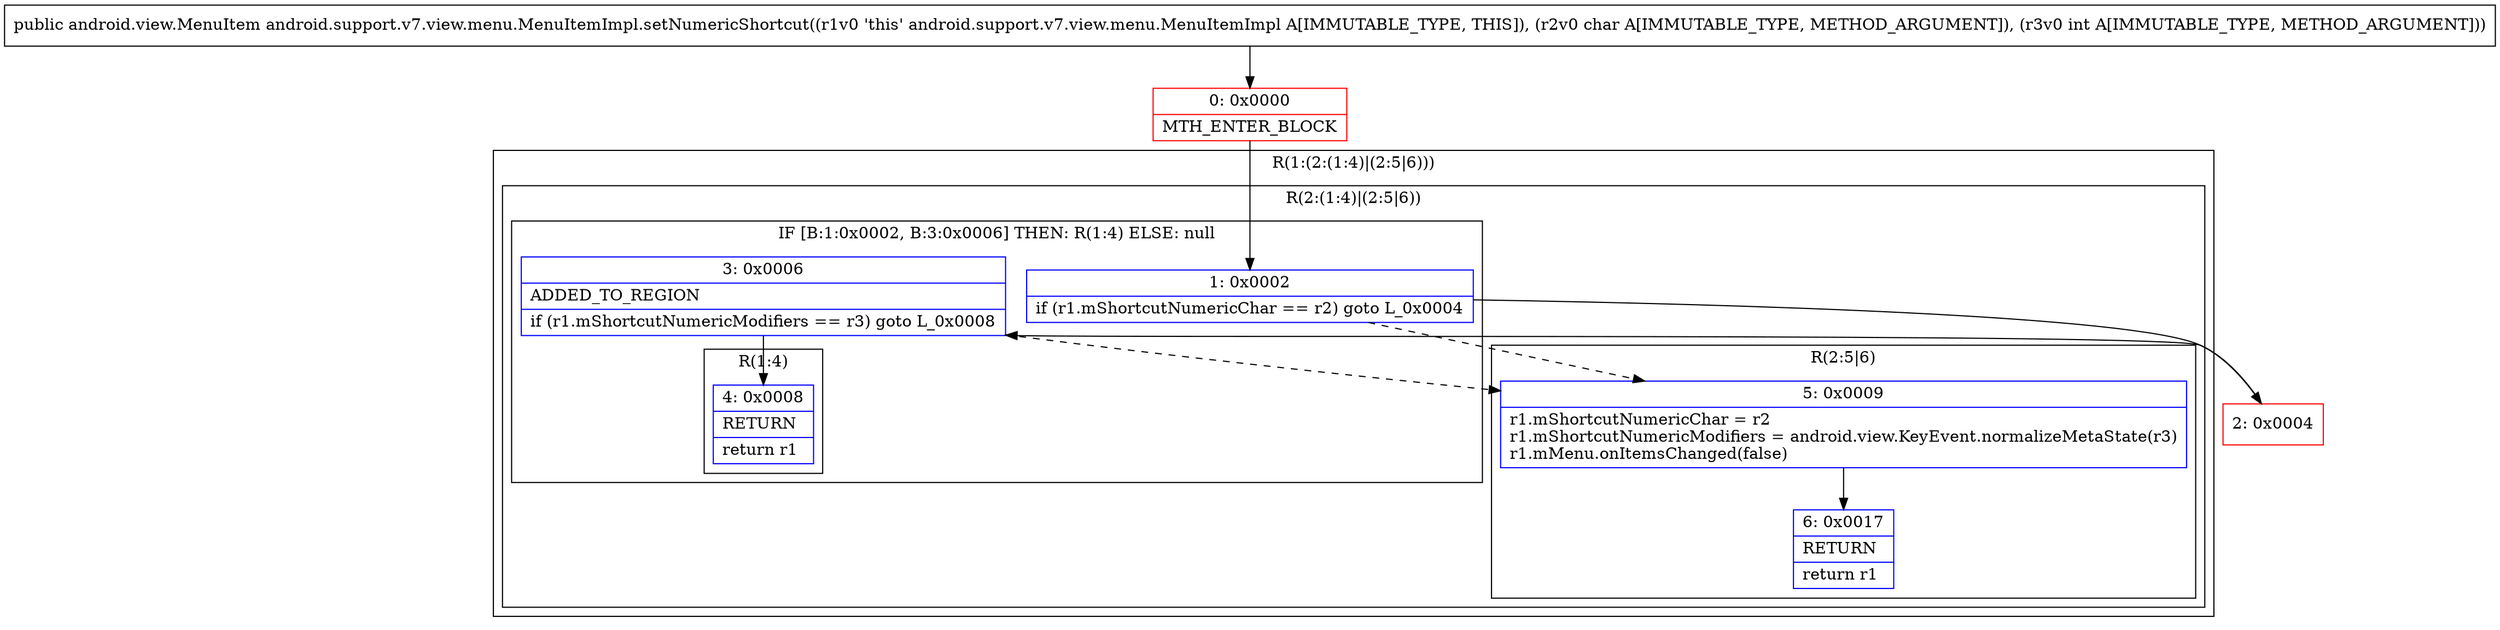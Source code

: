 digraph "CFG forandroid.support.v7.view.menu.MenuItemImpl.setNumericShortcut(CI)Landroid\/view\/MenuItem;" {
subgraph cluster_Region_1110623264 {
label = "R(1:(2:(1:4)|(2:5|6)))";
node [shape=record,color=blue];
subgraph cluster_Region_935789846 {
label = "R(2:(1:4)|(2:5|6))";
node [shape=record,color=blue];
subgraph cluster_IfRegion_1976793464 {
label = "IF [B:1:0x0002, B:3:0x0006] THEN: R(1:4) ELSE: null";
node [shape=record,color=blue];
Node_1 [shape=record,label="{1\:\ 0x0002|if (r1.mShortcutNumericChar == r2) goto L_0x0004\l}"];
Node_3 [shape=record,label="{3\:\ 0x0006|ADDED_TO_REGION\l|if (r1.mShortcutNumericModifiers == r3) goto L_0x0008\l}"];
subgraph cluster_Region_1929753816 {
label = "R(1:4)";
node [shape=record,color=blue];
Node_4 [shape=record,label="{4\:\ 0x0008|RETURN\l|return r1\l}"];
}
}
subgraph cluster_Region_667057500 {
label = "R(2:5|6)";
node [shape=record,color=blue];
Node_5 [shape=record,label="{5\:\ 0x0009|r1.mShortcutNumericChar = r2\lr1.mShortcutNumericModifiers = android.view.KeyEvent.normalizeMetaState(r3)\lr1.mMenu.onItemsChanged(false)\l}"];
Node_6 [shape=record,label="{6\:\ 0x0017|RETURN\l|return r1\l}"];
}
}
}
Node_0 [shape=record,color=red,label="{0\:\ 0x0000|MTH_ENTER_BLOCK\l}"];
Node_2 [shape=record,color=red,label="{2\:\ 0x0004}"];
MethodNode[shape=record,label="{public android.view.MenuItem android.support.v7.view.menu.MenuItemImpl.setNumericShortcut((r1v0 'this' android.support.v7.view.menu.MenuItemImpl A[IMMUTABLE_TYPE, THIS]), (r2v0 char A[IMMUTABLE_TYPE, METHOD_ARGUMENT]), (r3v0 int A[IMMUTABLE_TYPE, METHOD_ARGUMENT])) }"];
MethodNode -> Node_0;
Node_1 -> Node_2;
Node_1 -> Node_5[style=dashed];
Node_3 -> Node_4;
Node_3 -> Node_5[style=dashed];
Node_5 -> Node_6;
Node_0 -> Node_1;
Node_2 -> Node_3;
}

